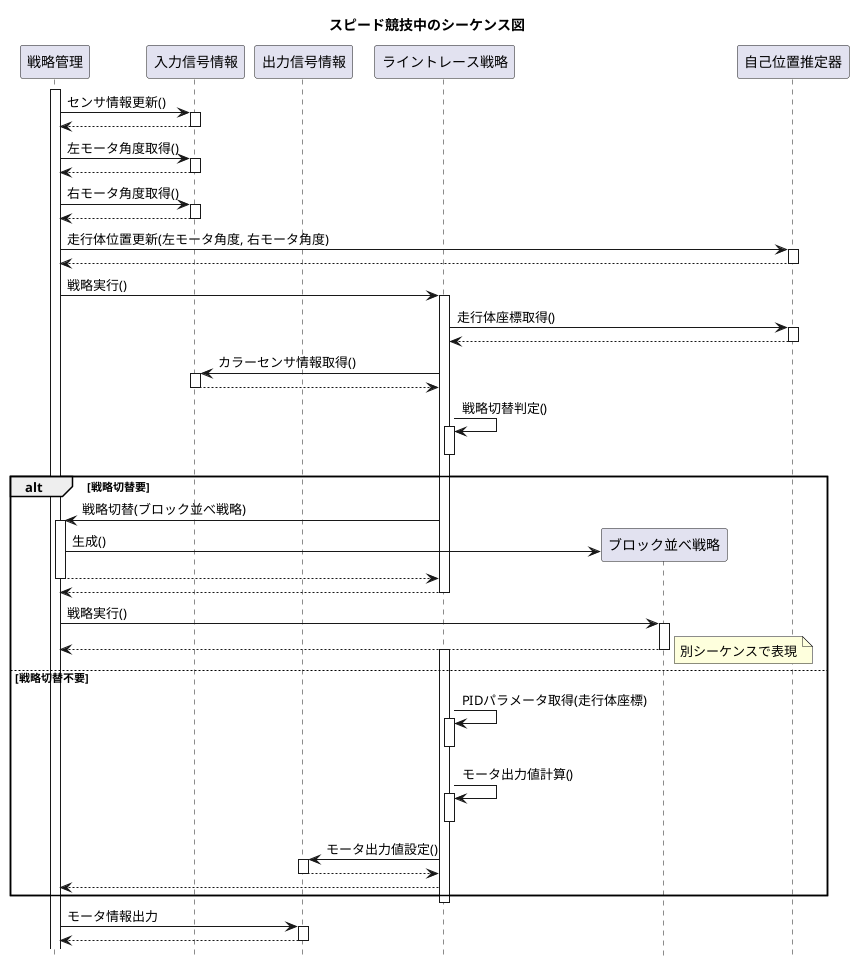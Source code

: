 @startuml
title スピード競技中のシーケンス図
hide footbox

participant "戦略管理" as StManager
participant "入力信号情報" as Input
participant "出力信号情報" as Output
participant "ライントレース戦略" as Linetrace
participant "ブロック並べ戦略" as block

activate StManager
StManager -> Input : センサ情報更新()
	activate Input
	StManager <-- Input 
	deactivate Input

StManager -> Input : 左モータ角度取得()
	activate Input
	StManager <-- Input 
	deactivate Input

StManager -> Input : 右モータ角度取得()
	activate Input
	StManager <-- Input 
	deactivate Input

StManager -> 自己位置推定器 : 走行体位置更新(左モータ角度, 右モータ角度)
	activate 自己位置推定器
	StManager <-- 自己位置推定器
	deactivate 自己位置推定器

StManager -> Linetrace: 戦略実行()
	activate Linetrace
	Linetrace -> 自己位置推定器 : 走行体座標取得()
		activate 自己位置推定器
		Linetrace <-- 自己位置推定器
		deactivate 自己位置推定器

	Linetrace -> Input: カラーセンサ情報取得()
		activate Input
		Linetrace <-- Input
		deactivate Input


	Linetrace -> Linetrace : 戦略切替判定()
		activate Linetrace
		deactivate Linetrace

	alt 戦略切替要

		Linetrace -> StManager : 戦略切替(ブロック並べ戦略)
			activate StManager
			
			create block
			StManager -> block : 生成()

			Linetrace <-- StManager
			deactivate StManager
	 	
		StManager <-- Linetrace
		deactivate Linetrace
	
	StManager -> block : 戦略実行()
		activate block 
		StManager <-- block
		note right :別シーケンスで表現
		deactivate block


	else 戦略切替不要
		activate Linetrace
		Linetrace -> Linetrace: PIDパラメータ取得(走行体座標)
			activate Linetrace
			deactivate Linetrace

		Linetrace -> Linetrace: モータ出力値計算()
			activate Linetrace
			deactivate Linetrace

		Linetrace -> Output: モータ出力値設定()
			activate Output
			Linetrace <-- Output	
			deactivate Output

		StManager <-- Linetrace
	end

	
	deactivate Linetrace

StManager -> Output : モータ情報出力
	activate Output
	StManager <-- Output
	deactivate Output


@enduml